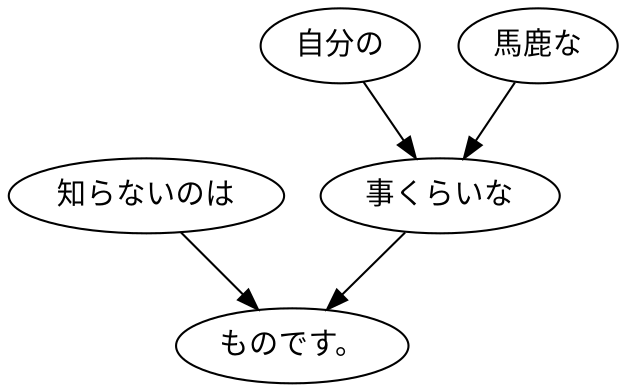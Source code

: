 digraph graph3736 {
	node0 [label="知らないのは"];
	node1 [label="自分の"];
	node2 [label="馬鹿な"];
	node3 [label="事くらいな"];
	node4 [label="ものです。"];
	node0 -> node4;
	node1 -> node3;
	node2 -> node3;
	node3 -> node4;
}
